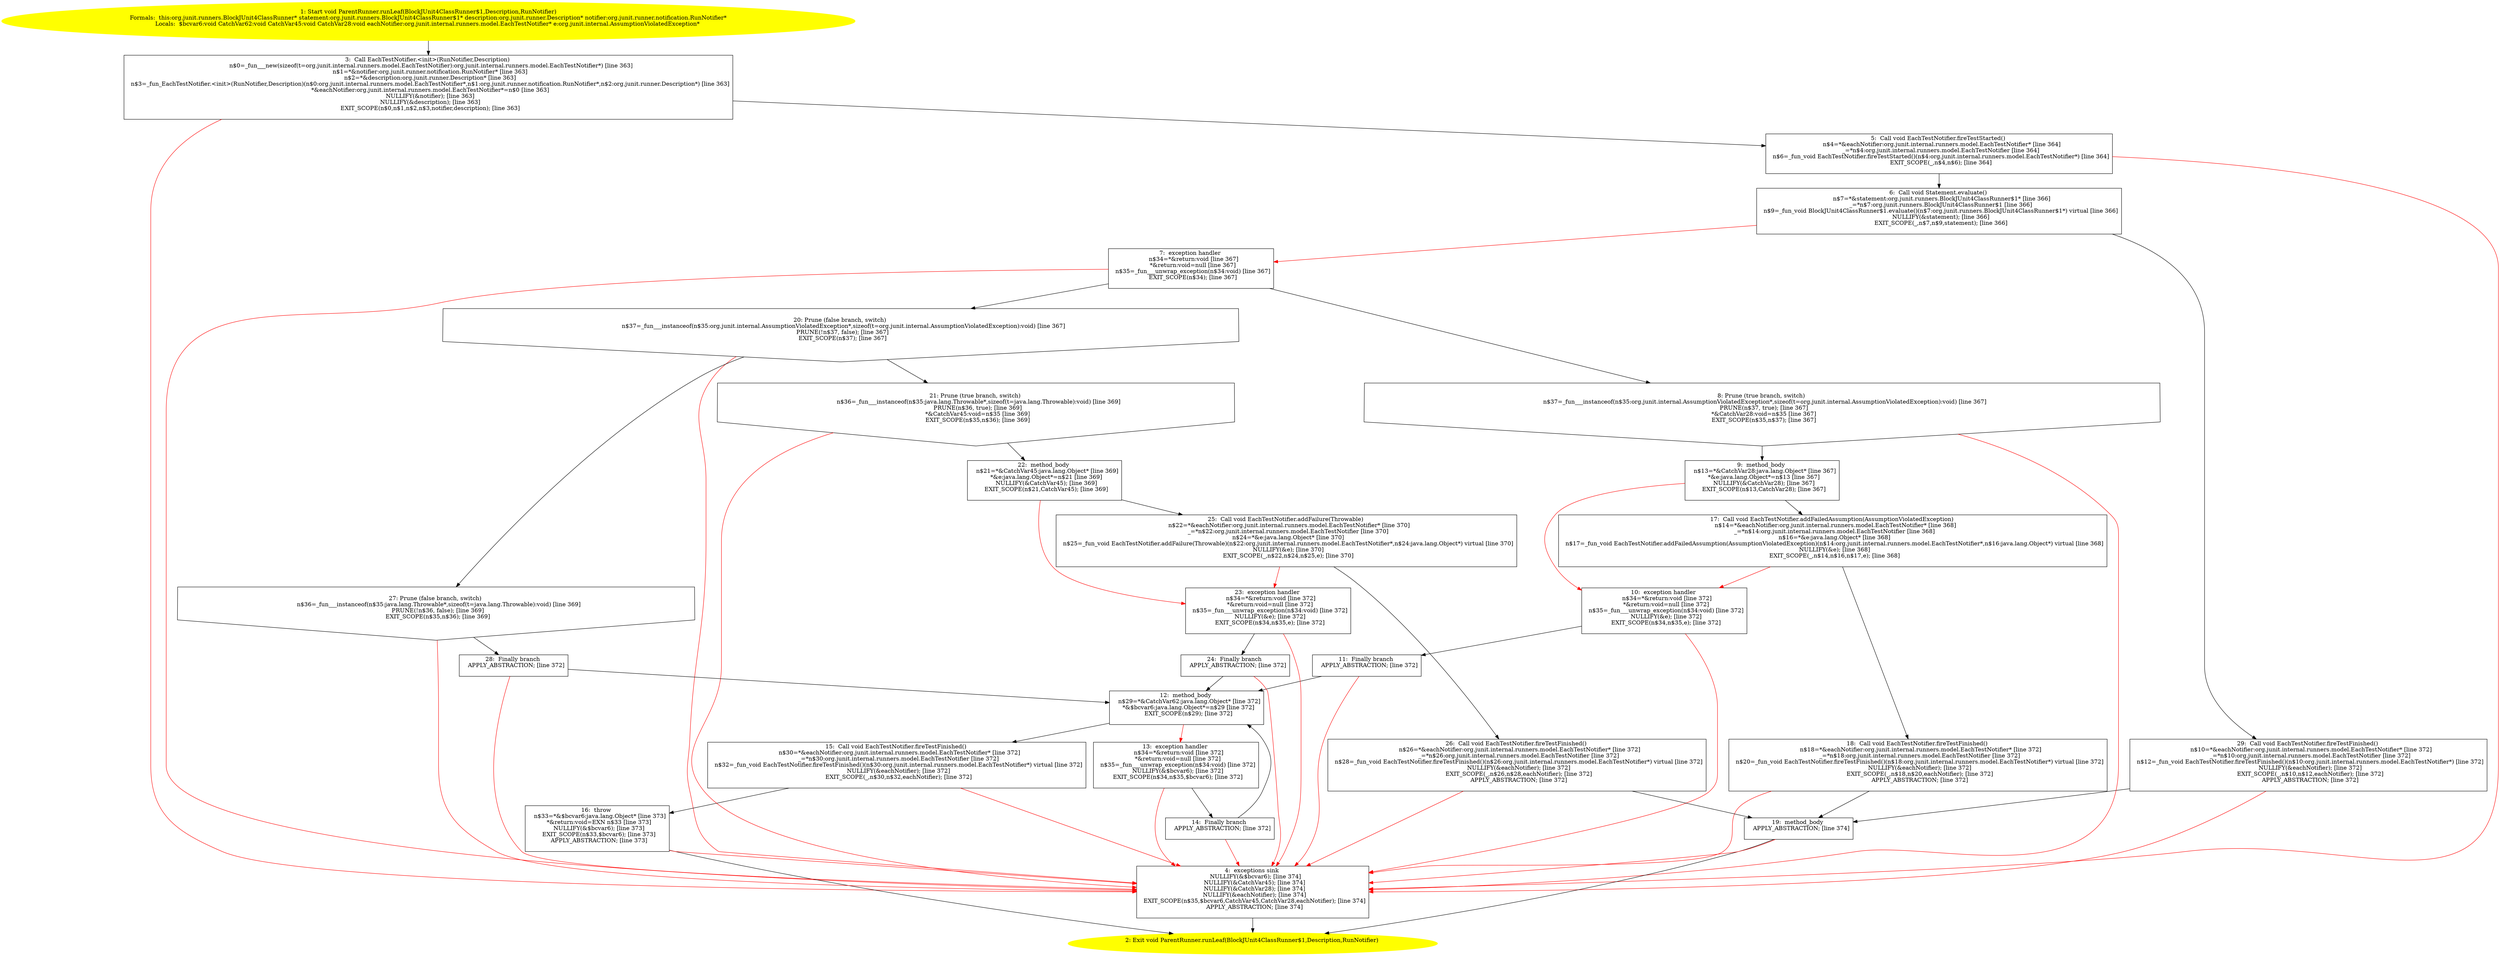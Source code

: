 /* @generated */
digraph cfg {
"org.junit.runners.ParentRunner.runLeaf(org.junit.runners.BlockJUnit4ClassRunner$1,org.junit.runner.D.ca44138414d80189975c163dc951aeb0_1" [label="1: Start void ParentRunner.runLeaf(BlockJUnit4ClassRunner$1,Description,RunNotifier)\nFormals:  this:org.junit.runners.BlockJUnit4ClassRunner* statement:org.junit.runners.BlockJUnit4ClassRunner$1* description:org.junit.runner.Description* notifier:org.junit.runner.notification.RunNotifier*\nLocals:  $bcvar6:void CatchVar62:void CatchVar45:void CatchVar28:void eachNotifier:org.junit.internal.runners.model.EachTestNotifier* e:org.junit.internal.AssumptionViolatedException* \n  " color=yellow style=filled]
	

	 "org.junit.runners.ParentRunner.runLeaf(org.junit.runners.BlockJUnit4ClassRunner$1,org.junit.runner.D.ca44138414d80189975c163dc951aeb0_1" -> "org.junit.runners.ParentRunner.runLeaf(org.junit.runners.BlockJUnit4ClassRunner$1,org.junit.runner.D.ca44138414d80189975c163dc951aeb0_3" ;
"org.junit.runners.ParentRunner.runLeaf(org.junit.runners.BlockJUnit4ClassRunner$1,org.junit.runner.D.ca44138414d80189975c163dc951aeb0_2" [label="2: Exit void ParentRunner.runLeaf(BlockJUnit4ClassRunner$1,Description,RunNotifier) \n  " color=yellow style=filled]
	

"org.junit.runners.ParentRunner.runLeaf(org.junit.runners.BlockJUnit4ClassRunner$1,org.junit.runner.D.ca44138414d80189975c163dc951aeb0_3" [label="3:  Call EachTestNotifier.<init>(RunNotifier,Description) \n   n$0=_fun___new(sizeof(t=org.junit.internal.runners.model.EachTestNotifier):org.junit.internal.runners.model.EachTestNotifier*) [line 363]\n  n$1=*&notifier:org.junit.runner.notification.RunNotifier* [line 363]\n  n$2=*&description:org.junit.runner.Description* [line 363]\n  n$3=_fun_EachTestNotifier.<init>(RunNotifier,Description)(n$0:org.junit.internal.runners.model.EachTestNotifier*,n$1:org.junit.runner.notification.RunNotifier*,n$2:org.junit.runner.Description*) [line 363]\n  *&eachNotifier:org.junit.internal.runners.model.EachTestNotifier*=n$0 [line 363]\n  NULLIFY(&notifier); [line 363]\n  NULLIFY(&description); [line 363]\n  EXIT_SCOPE(n$0,n$1,n$2,n$3,notifier,description); [line 363]\n " shape="box"]
	

	 "org.junit.runners.ParentRunner.runLeaf(org.junit.runners.BlockJUnit4ClassRunner$1,org.junit.runner.D.ca44138414d80189975c163dc951aeb0_3" -> "org.junit.runners.ParentRunner.runLeaf(org.junit.runners.BlockJUnit4ClassRunner$1,org.junit.runner.D.ca44138414d80189975c163dc951aeb0_5" ;
	 "org.junit.runners.ParentRunner.runLeaf(org.junit.runners.BlockJUnit4ClassRunner$1,org.junit.runner.D.ca44138414d80189975c163dc951aeb0_3" -> "org.junit.runners.ParentRunner.runLeaf(org.junit.runners.BlockJUnit4ClassRunner$1,org.junit.runner.D.ca44138414d80189975c163dc951aeb0_4" [color="red" ];
"org.junit.runners.ParentRunner.runLeaf(org.junit.runners.BlockJUnit4ClassRunner$1,org.junit.runner.D.ca44138414d80189975c163dc951aeb0_4" [label="4:  exceptions sink \n   NULLIFY(&$bcvar6); [line 374]\n  NULLIFY(&CatchVar45); [line 374]\n  NULLIFY(&CatchVar28); [line 374]\n  NULLIFY(&eachNotifier); [line 374]\n  EXIT_SCOPE(n$35,$bcvar6,CatchVar45,CatchVar28,eachNotifier); [line 374]\n  APPLY_ABSTRACTION; [line 374]\n " shape="box"]
	

	 "org.junit.runners.ParentRunner.runLeaf(org.junit.runners.BlockJUnit4ClassRunner$1,org.junit.runner.D.ca44138414d80189975c163dc951aeb0_4" -> "org.junit.runners.ParentRunner.runLeaf(org.junit.runners.BlockJUnit4ClassRunner$1,org.junit.runner.D.ca44138414d80189975c163dc951aeb0_2" ;
"org.junit.runners.ParentRunner.runLeaf(org.junit.runners.BlockJUnit4ClassRunner$1,org.junit.runner.D.ca44138414d80189975c163dc951aeb0_5" [label="5:  Call void EachTestNotifier.fireTestStarted() \n   n$4=*&eachNotifier:org.junit.internal.runners.model.EachTestNotifier* [line 364]\n  _=*n$4:org.junit.internal.runners.model.EachTestNotifier [line 364]\n  n$6=_fun_void EachTestNotifier.fireTestStarted()(n$4:org.junit.internal.runners.model.EachTestNotifier*) [line 364]\n  EXIT_SCOPE(_,n$4,n$6); [line 364]\n " shape="box"]
	

	 "org.junit.runners.ParentRunner.runLeaf(org.junit.runners.BlockJUnit4ClassRunner$1,org.junit.runner.D.ca44138414d80189975c163dc951aeb0_5" -> "org.junit.runners.ParentRunner.runLeaf(org.junit.runners.BlockJUnit4ClassRunner$1,org.junit.runner.D.ca44138414d80189975c163dc951aeb0_6" ;
	 "org.junit.runners.ParentRunner.runLeaf(org.junit.runners.BlockJUnit4ClassRunner$1,org.junit.runner.D.ca44138414d80189975c163dc951aeb0_5" -> "org.junit.runners.ParentRunner.runLeaf(org.junit.runners.BlockJUnit4ClassRunner$1,org.junit.runner.D.ca44138414d80189975c163dc951aeb0_4" [color="red" ];
"org.junit.runners.ParentRunner.runLeaf(org.junit.runners.BlockJUnit4ClassRunner$1,org.junit.runner.D.ca44138414d80189975c163dc951aeb0_6" [label="6:  Call void Statement.evaluate() \n   n$7=*&statement:org.junit.runners.BlockJUnit4ClassRunner$1* [line 366]\n  _=*n$7:org.junit.runners.BlockJUnit4ClassRunner$1 [line 366]\n  n$9=_fun_void BlockJUnit4ClassRunner$1.evaluate()(n$7:org.junit.runners.BlockJUnit4ClassRunner$1*) virtual [line 366]\n  NULLIFY(&statement); [line 366]\n  EXIT_SCOPE(_,n$7,n$9,statement); [line 366]\n " shape="box"]
	

	 "org.junit.runners.ParentRunner.runLeaf(org.junit.runners.BlockJUnit4ClassRunner$1,org.junit.runner.D.ca44138414d80189975c163dc951aeb0_6" -> "org.junit.runners.ParentRunner.runLeaf(org.junit.runners.BlockJUnit4ClassRunner$1,org.junit.runner.D.ca44138414d80189975c163dc951aeb0_29" ;
	 "org.junit.runners.ParentRunner.runLeaf(org.junit.runners.BlockJUnit4ClassRunner$1,org.junit.runner.D.ca44138414d80189975c163dc951aeb0_6" -> "org.junit.runners.ParentRunner.runLeaf(org.junit.runners.BlockJUnit4ClassRunner$1,org.junit.runner.D.ca44138414d80189975c163dc951aeb0_7" [color="red" ];
"org.junit.runners.ParentRunner.runLeaf(org.junit.runners.BlockJUnit4ClassRunner$1,org.junit.runner.D.ca44138414d80189975c163dc951aeb0_7" [label="7:  exception handler \n   n$34=*&return:void [line 367]\n  *&return:void=null [line 367]\n  n$35=_fun___unwrap_exception(n$34:void) [line 367]\n  EXIT_SCOPE(n$34); [line 367]\n " shape="box"]
	

	 "org.junit.runners.ParentRunner.runLeaf(org.junit.runners.BlockJUnit4ClassRunner$1,org.junit.runner.D.ca44138414d80189975c163dc951aeb0_7" -> "org.junit.runners.ParentRunner.runLeaf(org.junit.runners.BlockJUnit4ClassRunner$1,org.junit.runner.D.ca44138414d80189975c163dc951aeb0_8" ;
	 "org.junit.runners.ParentRunner.runLeaf(org.junit.runners.BlockJUnit4ClassRunner$1,org.junit.runner.D.ca44138414d80189975c163dc951aeb0_7" -> "org.junit.runners.ParentRunner.runLeaf(org.junit.runners.BlockJUnit4ClassRunner$1,org.junit.runner.D.ca44138414d80189975c163dc951aeb0_20" ;
	 "org.junit.runners.ParentRunner.runLeaf(org.junit.runners.BlockJUnit4ClassRunner$1,org.junit.runner.D.ca44138414d80189975c163dc951aeb0_7" -> "org.junit.runners.ParentRunner.runLeaf(org.junit.runners.BlockJUnit4ClassRunner$1,org.junit.runner.D.ca44138414d80189975c163dc951aeb0_4" [color="red" ];
"org.junit.runners.ParentRunner.runLeaf(org.junit.runners.BlockJUnit4ClassRunner$1,org.junit.runner.D.ca44138414d80189975c163dc951aeb0_8" [label="8: Prune (true branch, switch) \n   n$37=_fun___instanceof(n$35:org.junit.internal.AssumptionViolatedException*,sizeof(t=org.junit.internal.AssumptionViolatedException):void) [line 367]\n  PRUNE(n$37, true); [line 367]\n  *&CatchVar28:void=n$35 [line 367]\n  EXIT_SCOPE(n$35,n$37); [line 367]\n " shape="invhouse"]
	

	 "org.junit.runners.ParentRunner.runLeaf(org.junit.runners.BlockJUnit4ClassRunner$1,org.junit.runner.D.ca44138414d80189975c163dc951aeb0_8" -> "org.junit.runners.ParentRunner.runLeaf(org.junit.runners.BlockJUnit4ClassRunner$1,org.junit.runner.D.ca44138414d80189975c163dc951aeb0_9" ;
	 "org.junit.runners.ParentRunner.runLeaf(org.junit.runners.BlockJUnit4ClassRunner$1,org.junit.runner.D.ca44138414d80189975c163dc951aeb0_8" -> "org.junit.runners.ParentRunner.runLeaf(org.junit.runners.BlockJUnit4ClassRunner$1,org.junit.runner.D.ca44138414d80189975c163dc951aeb0_4" [color="red" ];
"org.junit.runners.ParentRunner.runLeaf(org.junit.runners.BlockJUnit4ClassRunner$1,org.junit.runner.D.ca44138414d80189975c163dc951aeb0_9" [label="9:  method_body \n   n$13=*&CatchVar28:java.lang.Object* [line 367]\n  *&e:java.lang.Object*=n$13 [line 367]\n  NULLIFY(&CatchVar28); [line 367]\n  EXIT_SCOPE(n$13,CatchVar28); [line 367]\n " shape="box"]
	

	 "org.junit.runners.ParentRunner.runLeaf(org.junit.runners.BlockJUnit4ClassRunner$1,org.junit.runner.D.ca44138414d80189975c163dc951aeb0_9" -> "org.junit.runners.ParentRunner.runLeaf(org.junit.runners.BlockJUnit4ClassRunner$1,org.junit.runner.D.ca44138414d80189975c163dc951aeb0_17" ;
	 "org.junit.runners.ParentRunner.runLeaf(org.junit.runners.BlockJUnit4ClassRunner$1,org.junit.runner.D.ca44138414d80189975c163dc951aeb0_9" -> "org.junit.runners.ParentRunner.runLeaf(org.junit.runners.BlockJUnit4ClassRunner$1,org.junit.runner.D.ca44138414d80189975c163dc951aeb0_10" [color="red" ];
"org.junit.runners.ParentRunner.runLeaf(org.junit.runners.BlockJUnit4ClassRunner$1,org.junit.runner.D.ca44138414d80189975c163dc951aeb0_10" [label="10:  exception handler \n   n$34=*&return:void [line 372]\n  *&return:void=null [line 372]\n  n$35=_fun___unwrap_exception(n$34:void) [line 372]\n  NULLIFY(&e); [line 372]\n  EXIT_SCOPE(n$34,n$35,e); [line 372]\n " shape="box"]
	

	 "org.junit.runners.ParentRunner.runLeaf(org.junit.runners.BlockJUnit4ClassRunner$1,org.junit.runner.D.ca44138414d80189975c163dc951aeb0_10" -> "org.junit.runners.ParentRunner.runLeaf(org.junit.runners.BlockJUnit4ClassRunner$1,org.junit.runner.D.ca44138414d80189975c163dc951aeb0_11" ;
	 "org.junit.runners.ParentRunner.runLeaf(org.junit.runners.BlockJUnit4ClassRunner$1,org.junit.runner.D.ca44138414d80189975c163dc951aeb0_10" -> "org.junit.runners.ParentRunner.runLeaf(org.junit.runners.BlockJUnit4ClassRunner$1,org.junit.runner.D.ca44138414d80189975c163dc951aeb0_4" [color="red" ];
"org.junit.runners.ParentRunner.runLeaf(org.junit.runners.BlockJUnit4ClassRunner$1,org.junit.runner.D.ca44138414d80189975c163dc951aeb0_11" [label="11:  Finally branch \n   APPLY_ABSTRACTION; [line 372]\n " shape="box"]
	

	 "org.junit.runners.ParentRunner.runLeaf(org.junit.runners.BlockJUnit4ClassRunner$1,org.junit.runner.D.ca44138414d80189975c163dc951aeb0_11" -> "org.junit.runners.ParentRunner.runLeaf(org.junit.runners.BlockJUnit4ClassRunner$1,org.junit.runner.D.ca44138414d80189975c163dc951aeb0_12" ;
	 "org.junit.runners.ParentRunner.runLeaf(org.junit.runners.BlockJUnit4ClassRunner$1,org.junit.runner.D.ca44138414d80189975c163dc951aeb0_11" -> "org.junit.runners.ParentRunner.runLeaf(org.junit.runners.BlockJUnit4ClassRunner$1,org.junit.runner.D.ca44138414d80189975c163dc951aeb0_4" [color="red" ];
"org.junit.runners.ParentRunner.runLeaf(org.junit.runners.BlockJUnit4ClassRunner$1,org.junit.runner.D.ca44138414d80189975c163dc951aeb0_12" [label="12:  method_body \n   n$29=*&CatchVar62:java.lang.Object* [line 372]\n  *&$bcvar6:java.lang.Object*=n$29 [line 372]\n  EXIT_SCOPE(n$29); [line 372]\n " shape="box"]
	

	 "org.junit.runners.ParentRunner.runLeaf(org.junit.runners.BlockJUnit4ClassRunner$1,org.junit.runner.D.ca44138414d80189975c163dc951aeb0_12" -> "org.junit.runners.ParentRunner.runLeaf(org.junit.runners.BlockJUnit4ClassRunner$1,org.junit.runner.D.ca44138414d80189975c163dc951aeb0_15" ;
	 "org.junit.runners.ParentRunner.runLeaf(org.junit.runners.BlockJUnit4ClassRunner$1,org.junit.runner.D.ca44138414d80189975c163dc951aeb0_12" -> "org.junit.runners.ParentRunner.runLeaf(org.junit.runners.BlockJUnit4ClassRunner$1,org.junit.runner.D.ca44138414d80189975c163dc951aeb0_13" [color="red" ];
"org.junit.runners.ParentRunner.runLeaf(org.junit.runners.BlockJUnit4ClassRunner$1,org.junit.runner.D.ca44138414d80189975c163dc951aeb0_13" [label="13:  exception handler \n   n$34=*&return:void [line 372]\n  *&return:void=null [line 372]\n  n$35=_fun___unwrap_exception(n$34:void) [line 372]\n  NULLIFY(&$bcvar6); [line 372]\n  EXIT_SCOPE(n$34,n$35,$bcvar6); [line 372]\n " shape="box"]
	

	 "org.junit.runners.ParentRunner.runLeaf(org.junit.runners.BlockJUnit4ClassRunner$1,org.junit.runner.D.ca44138414d80189975c163dc951aeb0_13" -> "org.junit.runners.ParentRunner.runLeaf(org.junit.runners.BlockJUnit4ClassRunner$1,org.junit.runner.D.ca44138414d80189975c163dc951aeb0_14" ;
	 "org.junit.runners.ParentRunner.runLeaf(org.junit.runners.BlockJUnit4ClassRunner$1,org.junit.runner.D.ca44138414d80189975c163dc951aeb0_13" -> "org.junit.runners.ParentRunner.runLeaf(org.junit.runners.BlockJUnit4ClassRunner$1,org.junit.runner.D.ca44138414d80189975c163dc951aeb0_4" [color="red" ];
"org.junit.runners.ParentRunner.runLeaf(org.junit.runners.BlockJUnit4ClassRunner$1,org.junit.runner.D.ca44138414d80189975c163dc951aeb0_14" [label="14:  Finally branch \n   APPLY_ABSTRACTION; [line 372]\n " shape="box"]
	

	 "org.junit.runners.ParentRunner.runLeaf(org.junit.runners.BlockJUnit4ClassRunner$1,org.junit.runner.D.ca44138414d80189975c163dc951aeb0_14" -> "org.junit.runners.ParentRunner.runLeaf(org.junit.runners.BlockJUnit4ClassRunner$1,org.junit.runner.D.ca44138414d80189975c163dc951aeb0_12" ;
	 "org.junit.runners.ParentRunner.runLeaf(org.junit.runners.BlockJUnit4ClassRunner$1,org.junit.runner.D.ca44138414d80189975c163dc951aeb0_14" -> "org.junit.runners.ParentRunner.runLeaf(org.junit.runners.BlockJUnit4ClassRunner$1,org.junit.runner.D.ca44138414d80189975c163dc951aeb0_4" [color="red" ];
"org.junit.runners.ParentRunner.runLeaf(org.junit.runners.BlockJUnit4ClassRunner$1,org.junit.runner.D.ca44138414d80189975c163dc951aeb0_15" [label="15:  Call void EachTestNotifier.fireTestFinished() \n   n$30=*&eachNotifier:org.junit.internal.runners.model.EachTestNotifier* [line 372]\n  _=*n$30:org.junit.internal.runners.model.EachTestNotifier [line 372]\n  n$32=_fun_void EachTestNotifier.fireTestFinished()(n$30:org.junit.internal.runners.model.EachTestNotifier*) virtual [line 372]\n  NULLIFY(&eachNotifier); [line 372]\n  EXIT_SCOPE(_,n$30,n$32,eachNotifier); [line 372]\n " shape="box"]
	

	 "org.junit.runners.ParentRunner.runLeaf(org.junit.runners.BlockJUnit4ClassRunner$1,org.junit.runner.D.ca44138414d80189975c163dc951aeb0_15" -> "org.junit.runners.ParentRunner.runLeaf(org.junit.runners.BlockJUnit4ClassRunner$1,org.junit.runner.D.ca44138414d80189975c163dc951aeb0_16" ;
	 "org.junit.runners.ParentRunner.runLeaf(org.junit.runners.BlockJUnit4ClassRunner$1,org.junit.runner.D.ca44138414d80189975c163dc951aeb0_15" -> "org.junit.runners.ParentRunner.runLeaf(org.junit.runners.BlockJUnit4ClassRunner$1,org.junit.runner.D.ca44138414d80189975c163dc951aeb0_4" [color="red" ];
"org.junit.runners.ParentRunner.runLeaf(org.junit.runners.BlockJUnit4ClassRunner$1,org.junit.runner.D.ca44138414d80189975c163dc951aeb0_16" [label="16:  throw \n   n$33=*&$bcvar6:java.lang.Object* [line 373]\n  *&return:void=EXN n$33 [line 373]\n  NULLIFY(&$bcvar6); [line 373]\n  EXIT_SCOPE(n$33,$bcvar6); [line 373]\n  APPLY_ABSTRACTION; [line 373]\n " shape="box"]
	

	 "org.junit.runners.ParentRunner.runLeaf(org.junit.runners.BlockJUnit4ClassRunner$1,org.junit.runner.D.ca44138414d80189975c163dc951aeb0_16" -> "org.junit.runners.ParentRunner.runLeaf(org.junit.runners.BlockJUnit4ClassRunner$1,org.junit.runner.D.ca44138414d80189975c163dc951aeb0_2" ;
	 "org.junit.runners.ParentRunner.runLeaf(org.junit.runners.BlockJUnit4ClassRunner$1,org.junit.runner.D.ca44138414d80189975c163dc951aeb0_16" -> "org.junit.runners.ParentRunner.runLeaf(org.junit.runners.BlockJUnit4ClassRunner$1,org.junit.runner.D.ca44138414d80189975c163dc951aeb0_4" [color="red" ];
"org.junit.runners.ParentRunner.runLeaf(org.junit.runners.BlockJUnit4ClassRunner$1,org.junit.runner.D.ca44138414d80189975c163dc951aeb0_17" [label="17:  Call void EachTestNotifier.addFailedAssumption(AssumptionViolatedException) \n   n$14=*&eachNotifier:org.junit.internal.runners.model.EachTestNotifier* [line 368]\n  _=*n$14:org.junit.internal.runners.model.EachTestNotifier [line 368]\n  n$16=*&e:java.lang.Object* [line 368]\n  n$17=_fun_void EachTestNotifier.addFailedAssumption(AssumptionViolatedException)(n$14:org.junit.internal.runners.model.EachTestNotifier*,n$16:java.lang.Object*) virtual [line 368]\n  NULLIFY(&e); [line 368]\n  EXIT_SCOPE(_,n$14,n$16,n$17,e); [line 368]\n " shape="box"]
	

	 "org.junit.runners.ParentRunner.runLeaf(org.junit.runners.BlockJUnit4ClassRunner$1,org.junit.runner.D.ca44138414d80189975c163dc951aeb0_17" -> "org.junit.runners.ParentRunner.runLeaf(org.junit.runners.BlockJUnit4ClassRunner$1,org.junit.runner.D.ca44138414d80189975c163dc951aeb0_18" ;
	 "org.junit.runners.ParentRunner.runLeaf(org.junit.runners.BlockJUnit4ClassRunner$1,org.junit.runner.D.ca44138414d80189975c163dc951aeb0_17" -> "org.junit.runners.ParentRunner.runLeaf(org.junit.runners.BlockJUnit4ClassRunner$1,org.junit.runner.D.ca44138414d80189975c163dc951aeb0_10" [color="red" ];
"org.junit.runners.ParentRunner.runLeaf(org.junit.runners.BlockJUnit4ClassRunner$1,org.junit.runner.D.ca44138414d80189975c163dc951aeb0_18" [label="18:  Call void EachTestNotifier.fireTestFinished() \n   n$18=*&eachNotifier:org.junit.internal.runners.model.EachTestNotifier* [line 372]\n  _=*n$18:org.junit.internal.runners.model.EachTestNotifier [line 372]\n  n$20=_fun_void EachTestNotifier.fireTestFinished()(n$18:org.junit.internal.runners.model.EachTestNotifier*) virtual [line 372]\n  NULLIFY(&eachNotifier); [line 372]\n  EXIT_SCOPE(_,n$18,n$20,eachNotifier); [line 372]\n  APPLY_ABSTRACTION; [line 372]\n " shape="box"]
	

	 "org.junit.runners.ParentRunner.runLeaf(org.junit.runners.BlockJUnit4ClassRunner$1,org.junit.runner.D.ca44138414d80189975c163dc951aeb0_18" -> "org.junit.runners.ParentRunner.runLeaf(org.junit.runners.BlockJUnit4ClassRunner$1,org.junit.runner.D.ca44138414d80189975c163dc951aeb0_19" ;
	 "org.junit.runners.ParentRunner.runLeaf(org.junit.runners.BlockJUnit4ClassRunner$1,org.junit.runner.D.ca44138414d80189975c163dc951aeb0_18" -> "org.junit.runners.ParentRunner.runLeaf(org.junit.runners.BlockJUnit4ClassRunner$1,org.junit.runner.D.ca44138414d80189975c163dc951aeb0_4" [color="red" ];
"org.junit.runners.ParentRunner.runLeaf(org.junit.runners.BlockJUnit4ClassRunner$1,org.junit.runner.D.ca44138414d80189975c163dc951aeb0_19" [label="19:  method_body \n   APPLY_ABSTRACTION; [line 374]\n " shape="box"]
	

	 "org.junit.runners.ParentRunner.runLeaf(org.junit.runners.BlockJUnit4ClassRunner$1,org.junit.runner.D.ca44138414d80189975c163dc951aeb0_19" -> "org.junit.runners.ParentRunner.runLeaf(org.junit.runners.BlockJUnit4ClassRunner$1,org.junit.runner.D.ca44138414d80189975c163dc951aeb0_2" ;
	 "org.junit.runners.ParentRunner.runLeaf(org.junit.runners.BlockJUnit4ClassRunner$1,org.junit.runner.D.ca44138414d80189975c163dc951aeb0_19" -> "org.junit.runners.ParentRunner.runLeaf(org.junit.runners.BlockJUnit4ClassRunner$1,org.junit.runner.D.ca44138414d80189975c163dc951aeb0_4" [color="red" ];
"org.junit.runners.ParentRunner.runLeaf(org.junit.runners.BlockJUnit4ClassRunner$1,org.junit.runner.D.ca44138414d80189975c163dc951aeb0_20" [label="20: Prune (false branch, switch) \n   n$37=_fun___instanceof(n$35:org.junit.internal.AssumptionViolatedException*,sizeof(t=org.junit.internal.AssumptionViolatedException):void) [line 367]\n  PRUNE(!n$37, false); [line 367]\n  EXIT_SCOPE(n$37); [line 367]\n " shape="invhouse"]
	

	 "org.junit.runners.ParentRunner.runLeaf(org.junit.runners.BlockJUnit4ClassRunner$1,org.junit.runner.D.ca44138414d80189975c163dc951aeb0_20" -> "org.junit.runners.ParentRunner.runLeaf(org.junit.runners.BlockJUnit4ClassRunner$1,org.junit.runner.D.ca44138414d80189975c163dc951aeb0_21" ;
	 "org.junit.runners.ParentRunner.runLeaf(org.junit.runners.BlockJUnit4ClassRunner$1,org.junit.runner.D.ca44138414d80189975c163dc951aeb0_20" -> "org.junit.runners.ParentRunner.runLeaf(org.junit.runners.BlockJUnit4ClassRunner$1,org.junit.runner.D.ca44138414d80189975c163dc951aeb0_27" ;
	 "org.junit.runners.ParentRunner.runLeaf(org.junit.runners.BlockJUnit4ClassRunner$1,org.junit.runner.D.ca44138414d80189975c163dc951aeb0_20" -> "org.junit.runners.ParentRunner.runLeaf(org.junit.runners.BlockJUnit4ClassRunner$1,org.junit.runner.D.ca44138414d80189975c163dc951aeb0_4" [color="red" ];
"org.junit.runners.ParentRunner.runLeaf(org.junit.runners.BlockJUnit4ClassRunner$1,org.junit.runner.D.ca44138414d80189975c163dc951aeb0_21" [label="21: Prune (true branch, switch) \n   n$36=_fun___instanceof(n$35:java.lang.Throwable*,sizeof(t=java.lang.Throwable):void) [line 369]\n  PRUNE(n$36, true); [line 369]\n  *&CatchVar45:void=n$35 [line 369]\n  EXIT_SCOPE(n$35,n$36); [line 369]\n " shape="invhouse"]
	

	 "org.junit.runners.ParentRunner.runLeaf(org.junit.runners.BlockJUnit4ClassRunner$1,org.junit.runner.D.ca44138414d80189975c163dc951aeb0_21" -> "org.junit.runners.ParentRunner.runLeaf(org.junit.runners.BlockJUnit4ClassRunner$1,org.junit.runner.D.ca44138414d80189975c163dc951aeb0_22" ;
	 "org.junit.runners.ParentRunner.runLeaf(org.junit.runners.BlockJUnit4ClassRunner$1,org.junit.runner.D.ca44138414d80189975c163dc951aeb0_21" -> "org.junit.runners.ParentRunner.runLeaf(org.junit.runners.BlockJUnit4ClassRunner$1,org.junit.runner.D.ca44138414d80189975c163dc951aeb0_4" [color="red" ];
"org.junit.runners.ParentRunner.runLeaf(org.junit.runners.BlockJUnit4ClassRunner$1,org.junit.runner.D.ca44138414d80189975c163dc951aeb0_22" [label="22:  method_body \n   n$21=*&CatchVar45:java.lang.Object* [line 369]\n  *&e:java.lang.Object*=n$21 [line 369]\n  NULLIFY(&CatchVar45); [line 369]\n  EXIT_SCOPE(n$21,CatchVar45); [line 369]\n " shape="box"]
	

	 "org.junit.runners.ParentRunner.runLeaf(org.junit.runners.BlockJUnit4ClassRunner$1,org.junit.runner.D.ca44138414d80189975c163dc951aeb0_22" -> "org.junit.runners.ParentRunner.runLeaf(org.junit.runners.BlockJUnit4ClassRunner$1,org.junit.runner.D.ca44138414d80189975c163dc951aeb0_25" ;
	 "org.junit.runners.ParentRunner.runLeaf(org.junit.runners.BlockJUnit4ClassRunner$1,org.junit.runner.D.ca44138414d80189975c163dc951aeb0_22" -> "org.junit.runners.ParentRunner.runLeaf(org.junit.runners.BlockJUnit4ClassRunner$1,org.junit.runner.D.ca44138414d80189975c163dc951aeb0_23" [color="red" ];
"org.junit.runners.ParentRunner.runLeaf(org.junit.runners.BlockJUnit4ClassRunner$1,org.junit.runner.D.ca44138414d80189975c163dc951aeb0_23" [label="23:  exception handler \n   n$34=*&return:void [line 372]\n  *&return:void=null [line 372]\n  n$35=_fun___unwrap_exception(n$34:void) [line 372]\n  NULLIFY(&e); [line 372]\n  EXIT_SCOPE(n$34,n$35,e); [line 372]\n " shape="box"]
	

	 "org.junit.runners.ParentRunner.runLeaf(org.junit.runners.BlockJUnit4ClassRunner$1,org.junit.runner.D.ca44138414d80189975c163dc951aeb0_23" -> "org.junit.runners.ParentRunner.runLeaf(org.junit.runners.BlockJUnit4ClassRunner$1,org.junit.runner.D.ca44138414d80189975c163dc951aeb0_24" ;
	 "org.junit.runners.ParentRunner.runLeaf(org.junit.runners.BlockJUnit4ClassRunner$1,org.junit.runner.D.ca44138414d80189975c163dc951aeb0_23" -> "org.junit.runners.ParentRunner.runLeaf(org.junit.runners.BlockJUnit4ClassRunner$1,org.junit.runner.D.ca44138414d80189975c163dc951aeb0_4" [color="red" ];
"org.junit.runners.ParentRunner.runLeaf(org.junit.runners.BlockJUnit4ClassRunner$1,org.junit.runner.D.ca44138414d80189975c163dc951aeb0_24" [label="24:  Finally branch \n   APPLY_ABSTRACTION; [line 372]\n " shape="box"]
	

	 "org.junit.runners.ParentRunner.runLeaf(org.junit.runners.BlockJUnit4ClassRunner$1,org.junit.runner.D.ca44138414d80189975c163dc951aeb0_24" -> "org.junit.runners.ParentRunner.runLeaf(org.junit.runners.BlockJUnit4ClassRunner$1,org.junit.runner.D.ca44138414d80189975c163dc951aeb0_12" ;
	 "org.junit.runners.ParentRunner.runLeaf(org.junit.runners.BlockJUnit4ClassRunner$1,org.junit.runner.D.ca44138414d80189975c163dc951aeb0_24" -> "org.junit.runners.ParentRunner.runLeaf(org.junit.runners.BlockJUnit4ClassRunner$1,org.junit.runner.D.ca44138414d80189975c163dc951aeb0_4" [color="red" ];
"org.junit.runners.ParentRunner.runLeaf(org.junit.runners.BlockJUnit4ClassRunner$1,org.junit.runner.D.ca44138414d80189975c163dc951aeb0_25" [label="25:  Call void EachTestNotifier.addFailure(Throwable) \n   n$22=*&eachNotifier:org.junit.internal.runners.model.EachTestNotifier* [line 370]\n  _=*n$22:org.junit.internal.runners.model.EachTestNotifier [line 370]\n  n$24=*&e:java.lang.Object* [line 370]\n  n$25=_fun_void EachTestNotifier.addFailure(Throwable)(n$22:org.junit.internal.runners.model.EachTestNotifier*,n$24:java.lang.Object*) virtual [line 370]\n  NULLIFY(&e); [line 370]\n  EXIT_SCOPE(_,n$22,n$24,n$25,e); [line 370]\n " shape="box"]
	

	 "org.junit.runners.ParentRunner.runLeaf(org.junit.runners.BlockJUnit4ClassRunner$1,org.junit.runner.D.ca44138414d80189975c163dc951aeb0_25" -> "org.junit.runners.ParentRunner.runLeaf(org.junit.runners.BlockJUnit4ClassRunner$1,org.junit.runner.D.ca44138414d80189975c163dc951aeb0_26" ;
	 "org.junit.runners.ParentRunner.runLeaf(org.junit.runners.BlockJUnit4ClassRunner$1,org.junit.runner.D.ca44138414d80189975c163dc951aeb0_25" -> "org.junit.runners.ParentRunner.runLeaf(org.junit.runners.BlockJUnit4ClassRunner$1,org.junit.runner.D.ca44138414d80189975c163dc951aeb0_23" [color="red" ];
"org.junit.runners.ParentRunner.runLeaf(org.junit.runners.BlockJUnit4ClassRunner$1,org.junit.runner.D.ca44138414d80189975c163dc951aeb0_26" [label="26:  Call void EachTestNotifier.fireTestFinished() \n   n$26=*&eachNotifier:org.junit.internal.runners.model.EachTestNotifier* [line 372]\n  _=*n$26:org.junit.internal.runners.model.EachTestNotifier [line 372]\n  n$28=_fun_void EachTestNotifier.fireTestFinished()(n$26:org.junit.internal.runners.model.EachTestNotifier*) virtual [line 372]\n  NULLIFY(&eachNotifier); [line 372]\n  EXIT_SCOPE(_,n$26,n$28,eachNotifier); [line 372]\n  APPLY_ABSTRACTION; [line 372]\n " shape="box"]
	

	 "org.junit.runners.ParentRunner.runLeaf(org.junit.runners.BlockJUnit4ClassRunner$1,org.junit.runner.D.ca44138414d80189975c163dc951aeb0_26" -> "org.junit.runners.ParentRunner.runLeaf(org.junit.runners.BlockJUnit4ClassRunner$1,org.junit.runner.D.ca44138414d80189975c163dc951aeb0_19" ;
	 "org.junit.runners.ParentRunner.runLeaf(org.junit.runners.BlockJUnit4ClassRunner$1,org.junit.runner.D.ca44138414d80189975c163dc951aeb0_26" -> "org.junit.runners.ParentRunner.runLeaf(org.junit.runners.BlockJUnit4ClassRunner$1,org.junit.runner.D.ca44138414d80189975c163dc951aeb0_4" [color="red" ];
"org.junit.runners.ParentRunner.runLeaf(org.junit.runners.BlockJUnit4ClassRunner$1,org.junit.runner.D.ca44138414d80189975c163dc951aeb0_27" [label="27: Prune (false branch, switch) \n   n$36=_fun___instanceof(n$35:java.lang.Throwable*,sizeof(t=java.lang.Throwable):void) [line 369]\n  PRUNE(!n$36, false); [line 369]\n  EXIT_SCOPE(n$35,n$36); [line 369]\n " shape="invhouse"]
	

	 "org.junit.runners.ParentRunner.runLeaf(org.junit.runners.BlockJUnit4ClassRunner$1,org.junit.runner.D.ca44138414d80189975c163dc951aeb0_27" -> "org.junit.runners.ParentRunner.runLeaf(org.junit.runners.BlockJUnit4ClassRunner$1,org.junit.runner.D.ca44138414d80189975c163dc951aeb0_28" ;
	 "org.junit.runners.ParentRunner.runLeaf(org.junit.runners.BlockJUnit4ClassRunner$1,org.junit.runner.D.ca44138414d80189975c163dc951aeb0_27" -> "org.junit.runners.ParentRunner.runLeaf(org.junit.runners.BlockJUnit4ClassRunner$1,org.junit.runner.D.ca44138414d80189975c163dc951aeb0_4" [color="red" ];
"org.junit.runners.ParentRunner.runLeaf(org.junit.runners.BlockJUnit4ClassRunner$1,org.junit.runner.D.ca44138414d80189975c163dc951aeb0_28" [label="28:  Finally branch \n   APPLY_ABSTRACTION; [line 372]\n " shape="box"]
	

	 "org.junit.runners.ParentRunner.runLeaf(org.junit.runners.BlockJUnit4ClassRunner$1,org.junit.runner.D.ca44138414d80189975c163dc951aeb0_28" -> "org.junit.runners.ParentRunner.runLeaf(org.junit.runners.BlockJUnit4ClassRunner$1,org.junit.runner.D.ca44138414d80189975c163dc951aeb0_12" ;
	 "org.junit.runners.ParentRunner.runLeaf(org.junit.runners.BlockJUnit4ClassRunner$1,org.junit.runner.D.ca44138414d80189975c163dc951aeb0_28" -> "org.junit.runners.ParentRunner.runLeaf(org.junit.runners.BlockJUnit4ClassRunner$1,org.junit.runner.D.ca44138414d80189975c163dc951aeb0_4" [color="red" ];
"org.junit.runners.ParentRunner.runLeaf(org.junit.runners.BlockJUnit4ClassRunner$1,org.junit.runner.D.ca44138414d80189975c163dc951aeb0_29" [label="29:  Call void EachTestNotifier.fireTestFinished() \n   n$10=*&eachNotifier:org.junit.internal.runners.model.EachTestNotifier* [line 372]\n  _=*n$10:org.junit.internal.runners.model.EachTestNotifier [line 372]\n  n$12=_fun_void EachTestNotifier.fireTestFinished()(n$10:org.junit.internal.runners.model.EachTestNotifier*) [line 372]\n  NULLIFY(&eachNotifier); [line 372]\n  EXIT_SCOPE(_,n$10,n$12,eachNotifier); [line 372]\n  APPLY_ABSTRACTION; [line 372]\n " shape="box"]
	

	 "org.junit.runners.ParentRunner.runLeaf(org.junit.runners.BlockJUnit4ClassRunner$1,org.junit.runner.D.ca44138414d80189975c163dc951aeb0_29" -> "org.junit.runners.ParentRunner.runLeaf(org.junit.runners.BlockJUnit4ClassRunner$1,org.junit.runner.D.ca44138414d80189975c163dc951aeb0_19" ;
	 "org.junit.runners.ParentRunner.runLeaf(org.junit.runners.BlockJUnit4ClassRunner$1,org.junit.runner.D.ca44138414d80189975c163dc951aeb0_29" -> "org.junit.runners.ParentRunner.runLeaf(org.junit.runners.BlockJUnit4ClassRunner$1,org.junit.runner.D.ca44138414d80189975c163dc951aeb0_4" [color="red" ];
}
